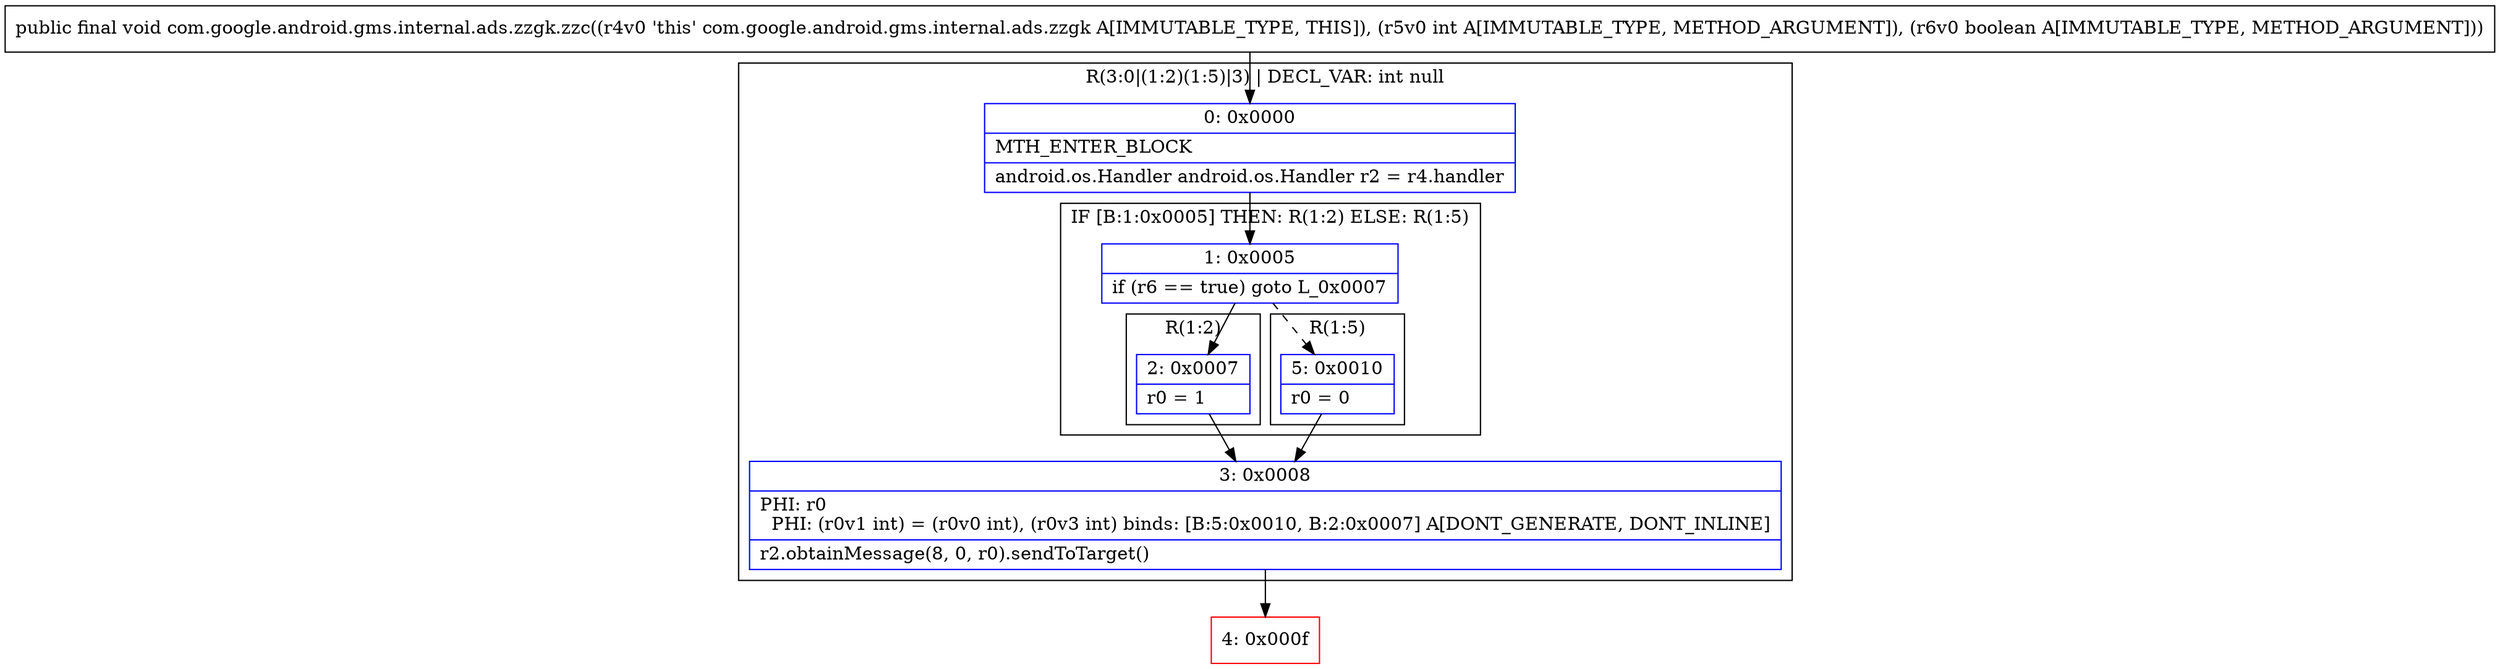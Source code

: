 digraph "CFG forcom.google.android.gms.internal.ads.zzgk.zzc(IZ)V" {
subgraph cluster_Region_1032713734 {
label = "R(3:0|(1:2)(1:5)|3) | DECL_VAR: int null\l";
node [shape=record,color=blue];
Node_0 [shape=record,label="{0\:\ 0x0000|MTH_ENTER_BLOCK\l|android.os.Handler android.os.Handler r2 = r4.handler\l}"];
subgraph cluster_IfRegion_1308439904 {
label = "IF [B:1:0x0005] THEN: R(1:2) ELSE: R(1:5)";
node [shape=record,color=blue];
Node_1 [shape=record,label="{1\:\ 0x0005|if (r6 == true) goto L_0x0007\l}"];
subgraph cluster_Region_630046652 {
label = "R(1:2)";
node [shape=record,color=blue];
Node_2 [shape=record,label="{2\:\ 0x0007|r0 = 1\l}"];
}
subgraph cluster_Region_73093510 {
label = "R(1:5)";
node [shape=record,color=blue];
Node_5 [shape=record,label="{5\:\ 0x0010|r0 = 0\l}"];
}
}
Node_3 [shape=record,label="{3\:\ 0x0008|PHI: r0 \l  PHI: (r0v1 int) = (r0v0 int), (r0v3 int) binds: [B:5:0x0010, B:2:0x0007] A[DONT_GENERATE, DONT_INLINE]\l|r2.obtainMessage(8, 0, r0).sendToTarget()\l}"];
}
Node_4 [shape=record,color=red,label="{4\:\ 0x000f}"];
MethodNode[shape=record,label="{public final void com.google.android.gms.internal.ads.zzgk.zzc((r4v0 'this' com.google.android.gms.internal.ads.zzgk A[IMMUTABLE_TYPE, THIS]), (r5v0 int A[IMMUTABLE_TYPE, METHOD_ARGUMENT]), (r6v0 boolean A[IMMUTABLE_TYPE, METHOD_ARGUMENT])) }"];
MethodNode -> Node_0;
Node_0 -> Node_1;
Node_1 -> Node_2;
Node_1 -> Node_5[style=dashed];
Node_2 -> Node_3;
Node_5 -> Node_3;
Node_3 -> Node_4;
}

